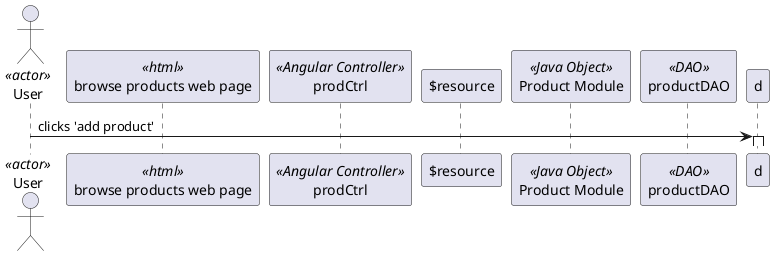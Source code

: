 @startuml
actor User<<actor>>
participant "browse products web page" <<html>>
participant "prodCtrl" <<Angular Controller>>
participant "$resource"
participant "Product Module" <<Java Object>>
participant "productDAO" as dao <<DAO>>



User -> d++ : clicks 'add product'
@enduml
